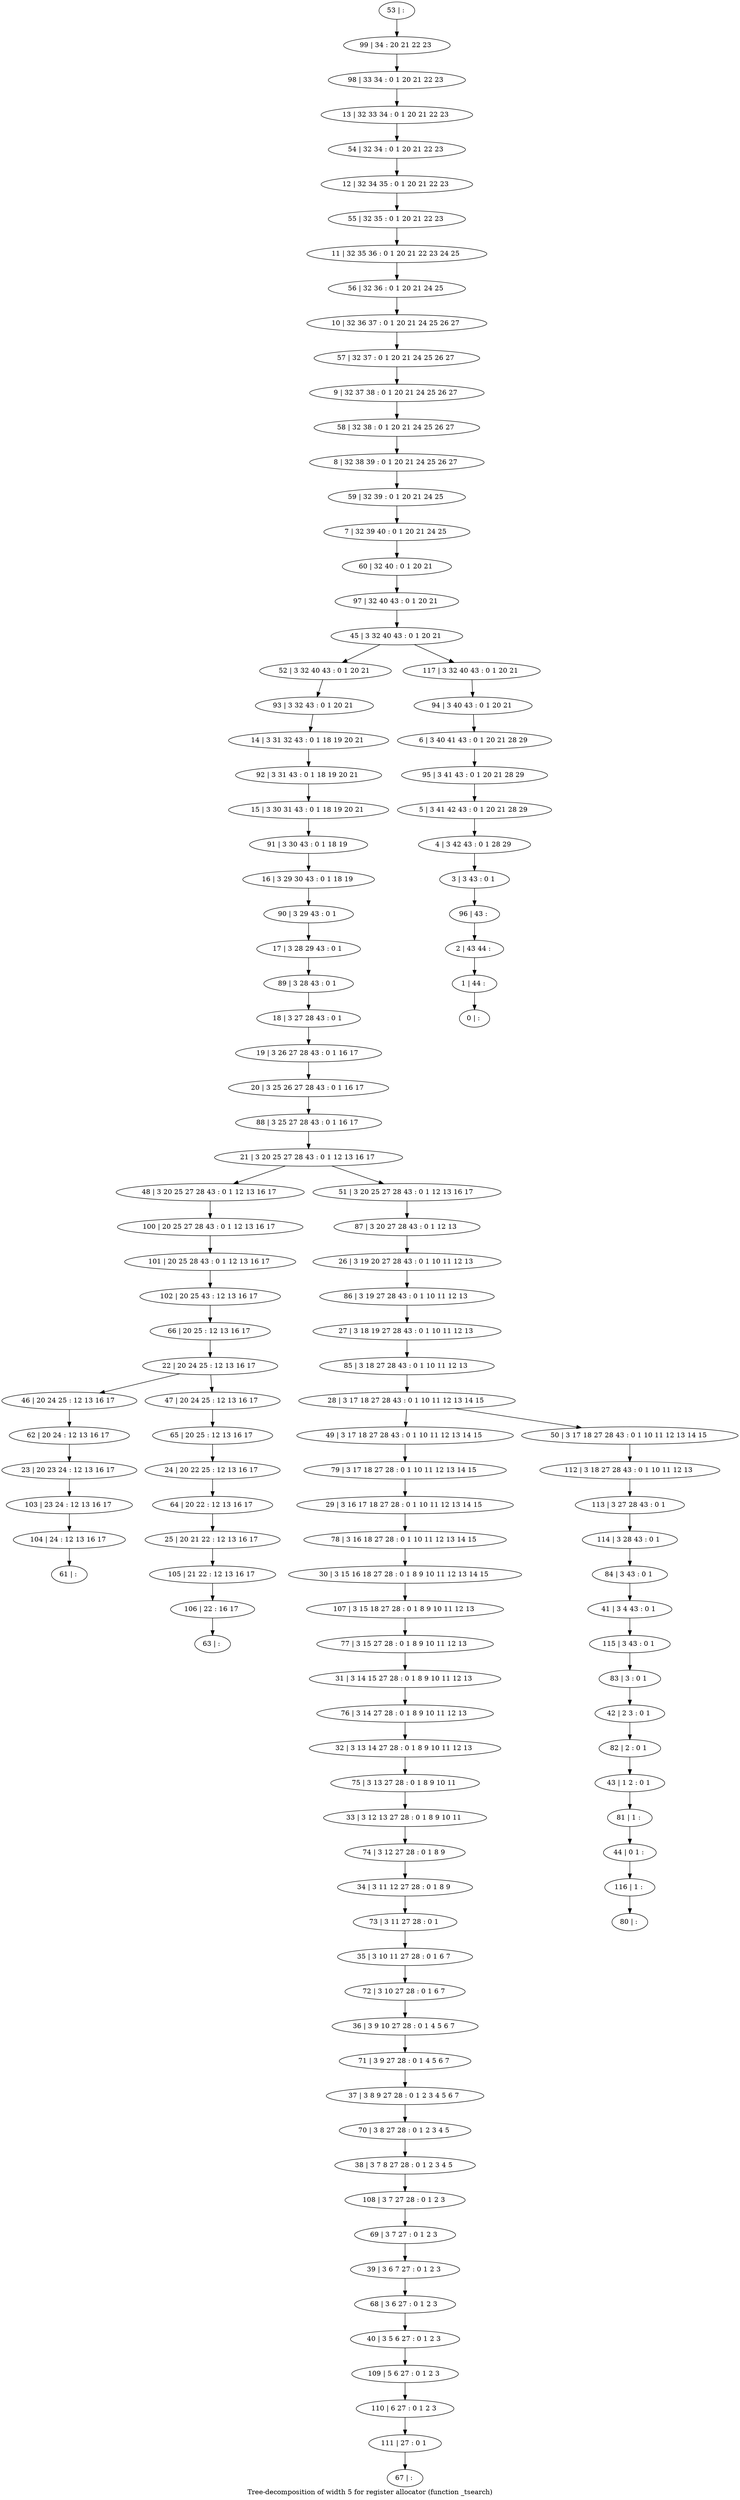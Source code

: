 digraph G {
graph [label="Tree-decomposition of width 5 for register allocator (function _tsearch)"]
0[label="0 | : "];
1[label="1 | 44 : "];
2[label="2 | 43 44 : "];
3[label="3 | 3 43 : 0 1 "];
4[label="4 | 3 42 43 : 0 1 28 29 "];
5[label="5 | 3 41 42 43 : 0 1 20 21 28 29 "];
6[label="6 | 3 40 41 43 : 0 1 20 21 28 29 "];
7[label="7 | 32 39 40 : 0 1 20 21 24 25 "];
8[label="8 | 32 38 39 : 0 1 20 21 24 25 26 27 "];
9[label="9 | 32 37 38 : 0 1 20 21 24 25 26 27 "];
10[label="10 | 32 36 37 : 0 1 20 21 24 25 26 27 "];
11[label="11 | 32 35 36 : 0 1 20 21 22 23 24 25 "];
12[label="12 | 32 34 35 : 0 1 20 21 22 23 "];
13[label="13 | 32 33 34 : 0 1 20 21 22 23 "];
14[label="14 | 3 31 32 43 : 0 1 18 19 20 21 "];
15[label="15 | 3 30 31 43 : 0 1 18 19 20 21 "];
16[label="16 | 3 29 30 43 : 0 1 18 19 "];
17[label="17 | 3 28 29 43 : 0 1 "];
18[label="18 | 3 27 28 43 : 0 1 "];
19[label="19 | 3 26 27 28 43 : 0 1 16 17 "];
20[label="20 | 3 25 26 27 28 43 : 0 1 16 17 "];
21[label="21 | 3 20 25 27 28 43 : 0 1 12 13 16 17 "];
22[label="22 | 20 24 25 : 12 13 16 17 "];
23[label="23 | 20 23 24 : 12 13 16 17 "];
24[label="24 | 20 22 25 : 12 13 16 17 "];
25[label="25 | 20 21 22 : 12 13 16 17 "];
26[label="26 | 3 19 20 27 28 43 : 0 1 10 11 12 13 "];
27[label="27 | 3 18 19 27 28 43 : 0 1 10 11 12 13 "];
28[label="28 | 3 17 18 27 28 43 : 0 1 10 11 12 13 14 15 "];
29[label="29 | 3 16 17 18 27 28 : 0 1 10 11 12 13 14 15 "];
30[label="30 | 3 15 16 18 27 28 : 0 1 8 9 10 11 12 13 14 15 "];
31[label="31 | 3 14 15 27 28 : 0 1 8 9 10 11 12 13 "];
32[label="32 | 3 13 14 27 28 : 0 1 8 9 10 11 12 13 "];
33[label="33 | 3 12 13 27 28 : 0 1 8 9 10 11 "];
34[label="34 | 3 11 12 27 28 : 0 1 8 9 "];
35[label="35 | 3 10 11 27 28 : 0 1 6 7 "];
36[label="36 | 3 9 10 27 28 : 0 1 4 5 6 7 "];
37[label="37 | 3 8 9 27 28 : 0 1 2 3 4 5 6 7 "];
38[label="38 | 3 7 8 27 28 : 0 1 2 3 4 5 "];
39[label="39 | 3 6 7 27 : 0 1 2 3 "];
40[label="40 | 3 5 6 27 : 0 1 2 3 "];
41[label="41 | 3 4 43 : 0 1 "];
42[label="42 | 2 3 : 0 1 "];
43[label="43 | 1 2 : 0 1 "];
44[label="44 | 0 1 : "];
45[label="45 | 3 32 40 43 : 0 1 20 21 "];
46[label="46 | 20 24 25 : 12 13 16 17 "];
47[label="47 | 20 24 25 : 12 13 16 17 "];
48[label="48 | 3 20 25 27 28 43 : 0 1 12 13 16 17 "];
49[label="49 | 3 17 18 27 28 43 : 0 1 10 11 12 13 14 15 "];
50[label="50 | 3 17 18 27 28 43 : 0 1 10 11 12 13 14 15 "];
51[label="51 | 3 20 25 27 28 43 : 0 1 12 13 16 17 "];
52[label="52 | 3 32 40 43 : 0 1 20 21 "];
53[label="53 | : "];
54[label="54 | 32 34 : 0 1 20 21 22 23 "];
55[label="55 | 32 35 : 0 1 20 21 22 23 "];
56[label="56 | 32 36 : 0 1 20 21 24 25 "];
57[label="57 | 32 37 : 0 1 20 21 24 25 26 27 "];
58[label="58 | 32 38 : 0 1 20 21 24 25 26 27 "];
59[label="59 | 32 39 : 0 1 20 21 24 25 "];
60[label="60 | 32 40 : 0 1 20 21 "];
61[label="61 | : "];
62[label="62 | 20 24 : 12 13 16 17 "];
63[label="63 | : "];
64[label="64 | 20 22 : 12 13 16 17 "];
65[label="65 | 20 25 : 12 13 16 17 "];
66[label="66 | 20 25 : 12 13 16 17 "];
67[label="67 | : "];
68[label="68 | 3 6 27 : 0 1 2 3 "];
69[label="69 | 3 7 27 : 0 1 2 3 "];
70[label="70 | 3 8 27 28 : 0 1 2 3 4 5 "];
71[label="71 | 3 9 27 28 : 0 1 4 5 6 7 "];
72[label="72 | 3 10 27 28 : 0 1 6 7 "];
73[label="73 | 3 11 27 28 : 0 1 "];
74[label="74 | 3 12 27 28 : 0 1 8 9 "];
75[label="75 | 3 13 27 28 : 0 1 8 9 10 11 "];
76[label="76 | 3 14 27 28 : 0 1 8 9 10 11 12 13 "];
77[label="77 | 3 15 27 28 : 0 1 8 9 10 11 12 13 "];
78[label="78 | 3 16 18 27 28 : 0 1 10 11 12 13 14 15 "];
79[label="79 | 3 17 18 27 28 : 0 1 10 11 12 13 14 15 "];
80[label="80 | : "];
81[label="81 | 1 : "];
82[label="82 | 2 : 0 1 "];
83[label="83 | 3 : 0 1 "];
84[label="84 | 3 43 : 0 1 "];
85[label="85 | 3 18 27 28 43 : 0 1 10 11 12 13 "];
86[label="86 | 3 19 27 28 43 : 0 1 10 11 12 13 "];
87[label="87 | 3 20 27 28 43 : 0 1 12 13 "];
88[label="88 | 3 25 27 28 43 : 0 1 16 17 "];
89[label="89 | 3 28 43 : 0 1 "];
90[label="90 | 3 29 43 : 0 1 "];
91[label="91 | 3 30 43 : 0 1 18 19 "];
92[label="92 | 3 31 43 : 0 1 18 19 20 21 "];
93[label="93 | 3 32 43 : 0 1 20 21 "];
94[label="94 | 3 40 43 : 0 1 20 21 "];
95[label="95 | 3 41 43 : 0 1 20 21 28 29 "];
96[label="96 | 43 : "];
97[label="97 | 32 40 43 : 0 1 20 21 "];
98[label="98 | 33 34 : 0 1 20 21 22 23 "];
99[label="99 | 34 : 20 21 22 23 "];
100[label="100 | 20 25 27 28 43 : 0 1 12 13 16 17 "];
101[label="101 | 20 25 28 43 : 0 1 12 13 16 17 "];
102[label="102 | 20 25 43 : 12 13 16 17 "];
103[label="103 | 23 24 : 12 13 16 17 "];
104[label="104 | 24 : 12 13 16 17 "];
105[label="105 | 21 22 : 12 13 16 17 "];
106[label="106 | 22 : 16 17 "];
107[label="107 | 3 15 18 27 28 : 0 1 8 9 10 11 12 13 "];
108[label="108 | 3 7 27 28 : 0 1 2 3 "];
109[label="109 | 5 6 27 : 0 1 2 3 "];
110[label="110 | 6 27 : 0 1 2 3 "];
111[label="111 | 27 : 0 1 "];
112[label="112 | 3 18 27 28 43 : 0 1 10 11 12 13 "];
113[label="113 | 3 27 28 43 : 0 1 "];
114[label="114 | 3 28 43 : 0 1 "];
115[label="115 | 3 43 : 0 1 "];
116[label="116 | 1 : "];
117[label="117 | 3 32 40 43 : 0 1 20 21 "];
18->19 ;
19->20 ;
22->46 ;
22->47 ;
21->48 ;
28->49 ;
28->50 ;
21->51 ;
62->23 ;
46->62 ;
64->25 ;
24->64 ;
65->24 ;
47->65 ;
66->22 ;
68->40 ;
39->68 ;
69->39 ;
70->38 ;
37->70 ;
71->37 ;
36->71 ;
72->36 ;
35->72 ;
73->35 ;
34->73 ;
74->34 ;
33->74 ;
75->33 ;
32->75 ;
76->32 ;
31->76 ;
77->31 ;
78->30 ;
29->78 ;
79->29 ;
49->79 ;
81->44 ;
43->81 ;
82->43 ;
42->82 ;
83->42 ;
84->41 ;
85->28 ;
27->85 ;
86->27 ;
26->86 ;
87->26 ;
51->87 ;
88->21 ;
20->88 ;
89->18 ;
17->89 ;
90->17 ;
16->90 ;
91->16 ;
15->91 ;
92->15 ;
14->92 ;
93->14 ;
52->93 ;
48->100 ;
100->101 ;
102->66 ;
101->102 ;
23->103 ;
104->61 ;
103->104 ;
25->105 ;
106->63 ;
105->106 ;
107->77 ;
30->107 ;
108->69 ;
38->108 ;
40->109 ;
109->110 ;
111->67 ;
110->111 ;
50->112 ;
112->113 ;
114->84 ;
113->114 ;
115->83 ;
41->115 ;
116->80 ;
44->116 ;
53->99 ;
99->98 ;
98->13 ;
13->54 ;
54->12 ;
12->55 ;
55->11 ;
11->56 ;
56->10 ;
10->57 ;
57->9 ;
9->58 ;
58->8 ;
8->59 ;
59->7 ;
7->60 ;
60->97 ;
97->45 ;
94->6 ;
6->95 ;
95->5 ;
5->4 ;
4->3 ;
3->96 ;
96->2 ;
2->1 ;
1->0 ;
117->94 ;
45->52 ;
45->117 ;
}
